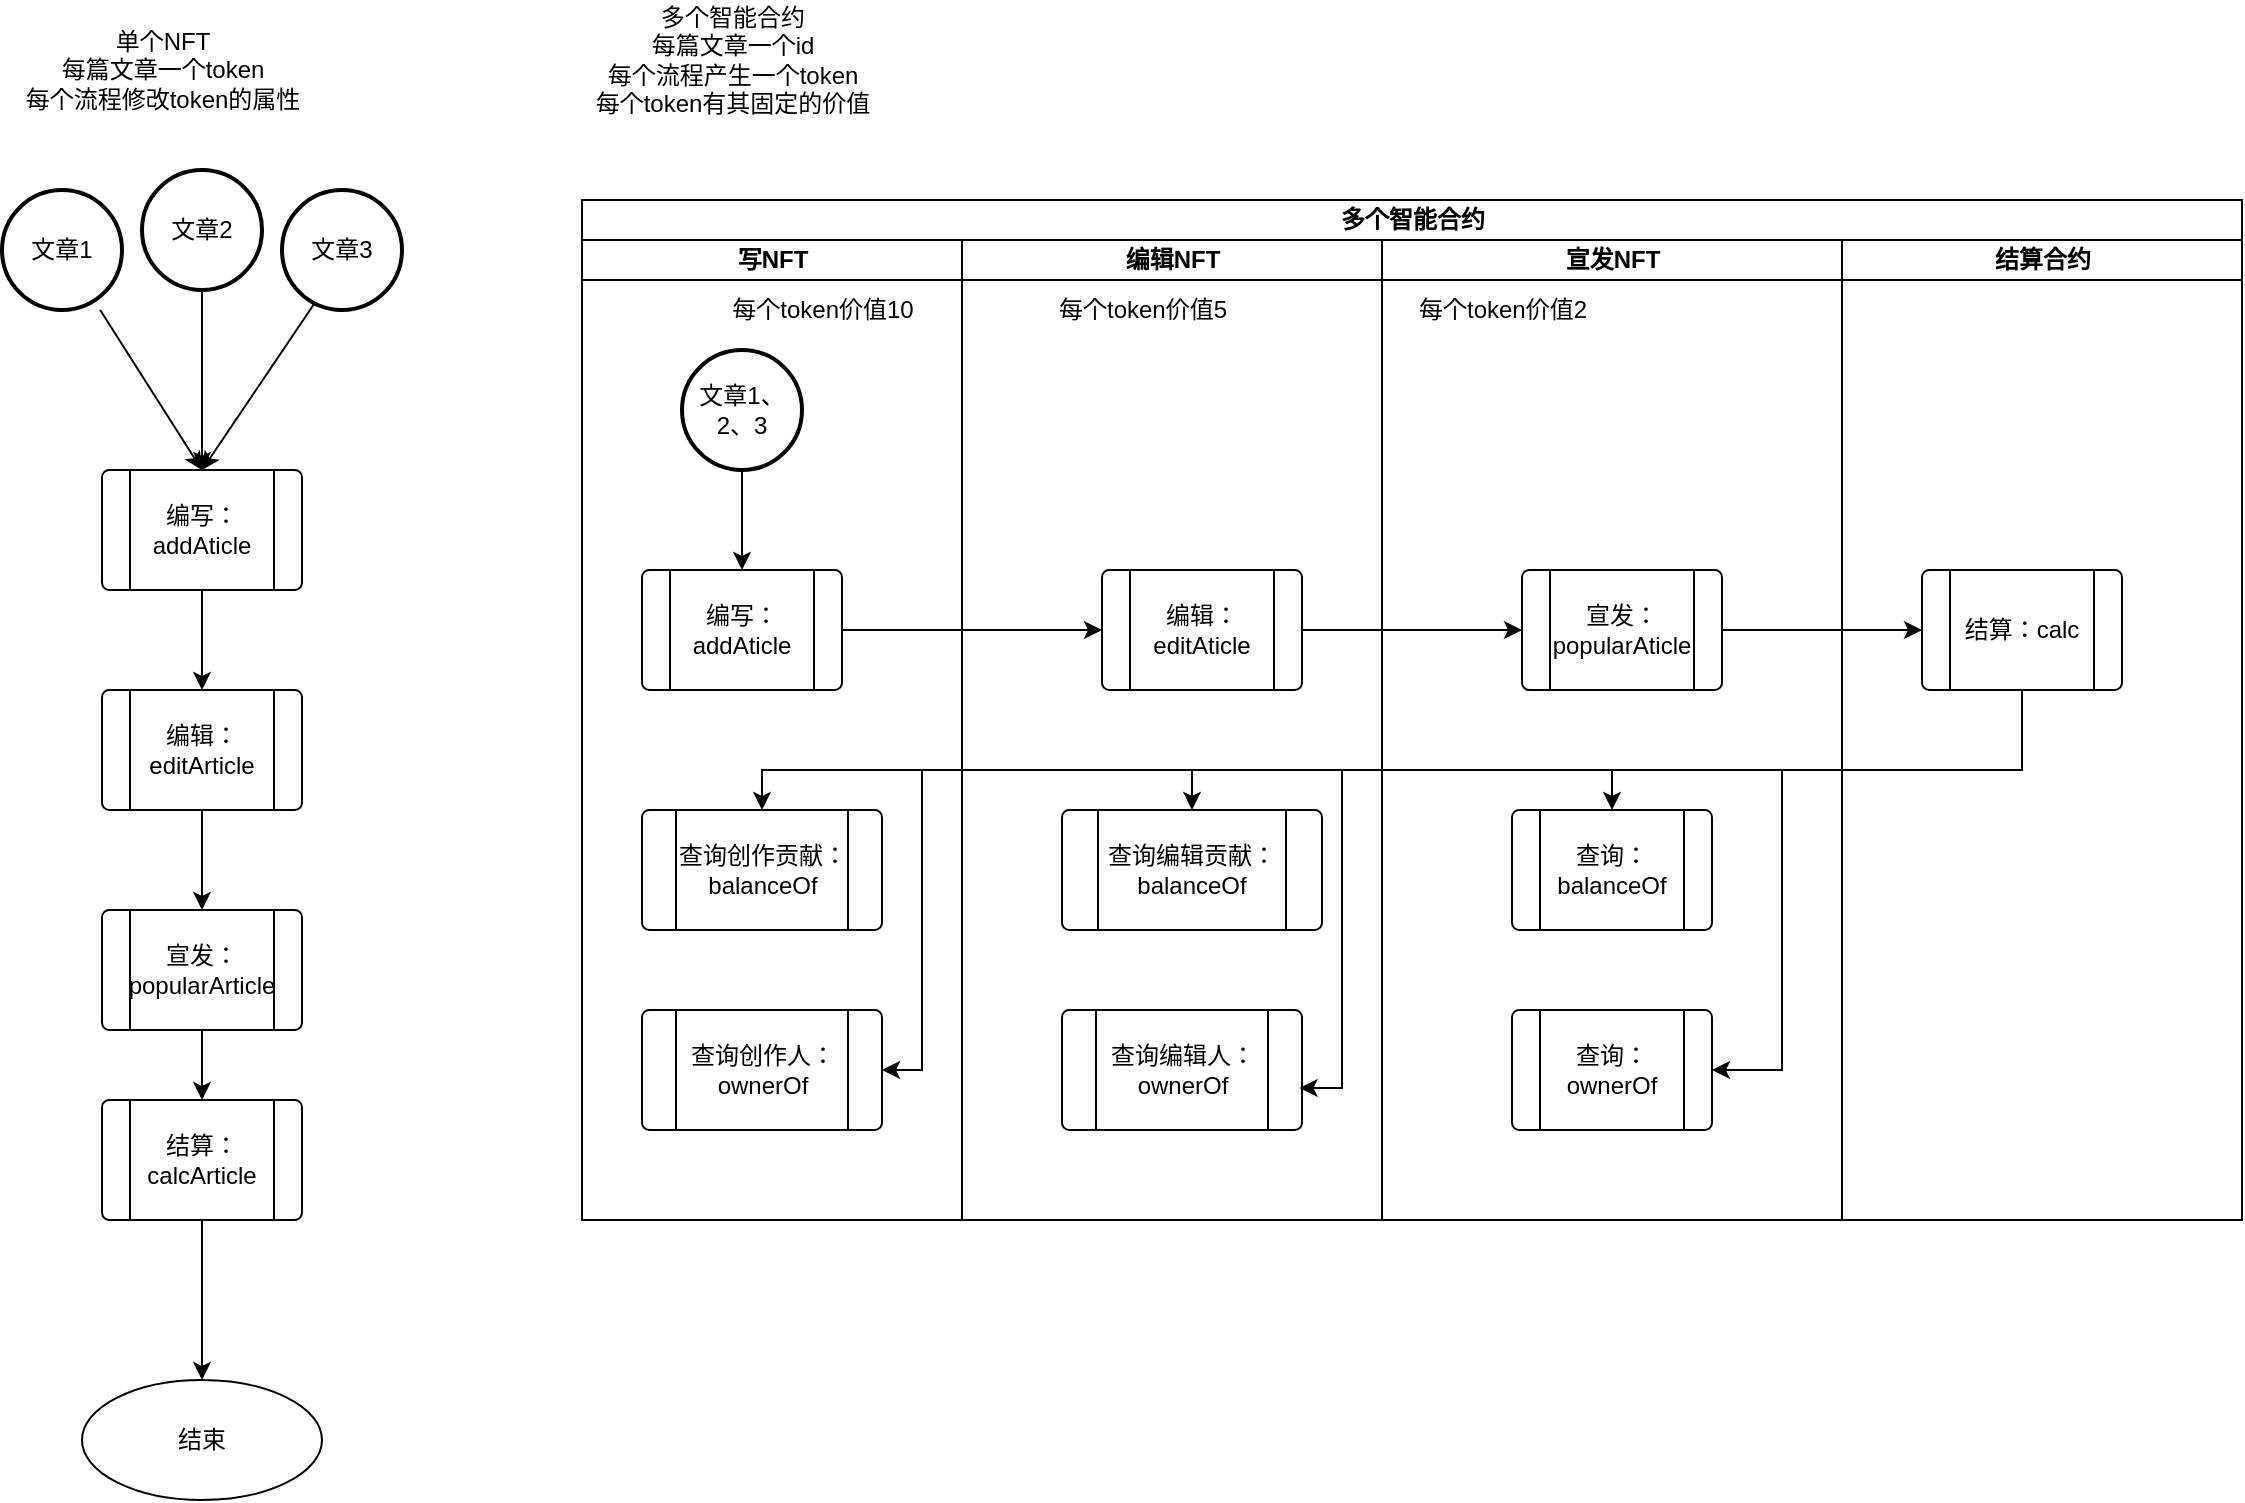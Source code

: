 <mxfile version="14.6.10" type="github">
  <diagram id="bO8thThMxF54w2DhpSRt" name="Page-1">
    <mxGraphModel dx="1695" dy="450" grid="1" gridSize="10" guides="1" tooltips="1" connect="1" arrows="1" fold="1" page="1" pageScale="1" pageWidth="827" pageHeight="1169" math="0" shadow="0">
      <root>
        <mxCell id="0" />
        <mxCell id="1" parent="0" />
        <mxCell id="TG_0mJdtD9ZKglMlRnKU-30" value="多个智能合约" style="swimlane;html=1;childLayout=stackLayout;resizeParent=1;resizeParentMax=0;startSize=20;" vertex="1" parent="1">
          <mxGeometry x="80" y="105" width="830" height="510" as="geometry" />
        </mxCell>
        <mxCell id="TG_0mJdtD9ZKglMlRnKU-31" value="写NFT" style="swimlane;html=1;startSize=20;" vertex="1" parent="TG_0mJdtD9ZKglMlRnKU-30">
          <mxGeometry y="20" width="190" height="490" as="geometry" />
        </mxCell>
        <mxCell id="TG_0mJdtD9ZKglMlRnKU-59" value="文章1、2、3" style="strokeWidth=2;html=1;shape=mxgraph.flowchart.start_2;whiteSpace=wrap;" vertex="1" parent="TG_0mJdtD9ZKglMlRnKU-31">
          <mxGeometry x="50" y="55" width="60" height="60" as="geometry" />
        </mxCell>
        <mxCell id="TG_0mJdtD9ZKglMlRnKU-60" value="编写：addAticle" style="verticalLabelPosition=middle;verticalAlign=middle;html=1;shape=process;whiteSpace=wrap;rounded=1;size=0.14;arcSize=6;labelPosition=center;align=center;" vertex="1" parent="TG_0mJdtD9ZKglMlRnKU-31">
          <mxGeometry x="30" y="165" width="100" height="60" as="geometry" />
        </mxCell>
        <mxCell id="TG_0mJdtD9ZKglMlRnKU-61" value="查询创作贡献：balanceOf" style="verticalLabelPosition=middle;verticalAlign=middle;html=1;shape=process;whiteSpace=wrap;rounded=1;size=0.14;arcSize=6;labelPosition=center;align=center;" vertex="1" parent="TG_0mJdtD9ZKglMlRnKU-31">
          <mxGeometry x="30" y="285" width="120" height="60" as="geometry" />
        </mxCell>
        <mxCell id="TG_0mJdtD9ZKglMlRnKU-62" value="查询创作人：ownerOf" style="verticalLabelPosition=middle;verticalAlign=middle;html=1;shape=process;whiteSpace=wrap;rounded=1;size=0.14;arcSize=6;labelPosition=center;align=center;" vertex="1" parent="TG_0mJdtD9ZKglMlRnKU-31">
          <mxGeometry x="30" y="385" width="120" height="60" as="geometry" />
        </mxCell>
        <mxCell id="TG_0mJdtD9ZKglMlRnKU-87" value="" style="edgeStyle=none;rounded=0;orthogonalLoop=1;jettySize=auto;html=1;entryX=0.5;entryY=0;entryDx=0;entryDy=0;" edge="1" parent="TG_0mJdtD9ZKglMlRnKU-31" source="TG_0mJdtD9ZKglMlRnKU-59" target="TG_0mJdtD9ZKglMlRnKU-60">
          <mxGeometry relative="1" as="geometry">
            <mxPoint x="80" y="85" as="targetPoint" />
          </mxGeometry>
        </mxCell>
        <mxCell id="TG_0mJdtD9ZKglMlRnKU-32" value="编辑NFT" style="swimlane;html=1;startSize=20;" vertex="1" parent="TG_0mJdtD9ZKglMlRnKU-30">
          <mxGeometry x="190" y="20" width="210" height="490" as="geometry" />
        </mxCell>
        <mxCell id="TG_0mJdtD9ZKglMlRnKU-68" value="编辑：editAticle" style="verticalLabelPosition=middle;verticalAlign=middle;html=1;shape=process;whiteSpace=wrap;rounded=1;size=0.14;arcSize=6;labelPosition=center;align=center;" vertex="1" parent="TG_0mJdtD9ZKglMlRnKU-32">
          <mxGeometry x="70" y="165" width="100" height="60" as="geometry" />
        </mxCell>
        <mxCell id="TG_0mJdtD9ZKglMlRnKU-97" value="查询编辑贡献：balanceOf" style="verticalLabelPosition=middle;verticalAlign=middle;html=1;shape=process;whiteSpace=wrap;rounded=1;size=0.14;arcSize=6;labelPosition=center;align=center;" vertex="1" parent="TG_0mJdtD9ZKglMlRnKU-32">
          <mxGeometry x="50" y="285" width="130" height="60" as="geometry" />
        </mxCell>
        <mxCell id="TG_0mJdtD9ZKglMlRnKU-99" value="查询编辑人：ownerOf" style="verticalLabelPosition=middle;verticalAlign=middle;html=1;shape=process;whiteSpace=wrap;rounded=1;size=0.14;arcSize=6;labelPosition=center;align=center;" vertex="1" parent="TG_0mJdtD9ZKglMlRnKU-32">
          <mxGeometry x="50" y="385" width="120" height="60" as="geometry" />
        </mxCell>
        <mxCell id="TG_0mJdtD9ZKglMlRnKU-39" value="宣发NFT" style="swimlane;html=1;startSize=20;" vertex="1" parent="TG_0mJdtD9ZKglMlRnKU-30">
          <mxGeometry x="400" y="20" width="230" height="490" as="geometry" />
        </mxCell>
        <mxCell id="TG_0mJdtD9ZKglMlRnKU-85" value="宣发：popularAticle" style="verticalLabelPosition=middle;verticalAlign=middle;html=1;shape=process;whiteSpace=wrap;rounded=1;size=0.14;arcSize=6;labelPosition=center;align=center;" vertex="1" parent="TG_0mJdtD9ZKglMlRnKU-39">
          <mxGeometry x="70" y="165" width="100" height="60" as="geometry" />
        </mxCell>
        <mxCell id="TG_0mJdtD9ZKglMlRnKU-98" value="查询：balanceOf" style="verticalLabelPosition=middle;verticalAlign=middle;html=1;shape=process;whiteSpace=wrap;rounded=1;size=0.14;arcSize=6;labelPosition=center;align=center;" vertex="1" parent="TG_0mJdtD9ZKglMlRnKU-39">
          <mxGeometry x="65" y="285" width="100" height="60" as="geometry" />
        </mxCell>
        <mxCell id="TG_0mJdtD9ZKglMlRnKU-100" value="查询：ownerOf" style="verticalLabelPosition=middle;verticalAlign=middle;html=1;shape=process;whiteSpace=wrap;rounded=1;size=0.14;arcSize=6;labelPosition=center;align=center;" vertex="1" parent="TG_0mJdtD9ZKglMlRnKU-39">
          <mxGeometry x="65" y="385" width="100" height="60" as="geometry" />
        </mxCell>
        <mxCell id="TG_0mJdtD9ZKglMlRnKU-111" value="每个token价值2" style="text;html=1;align=center;verticalAlign=middle;resizable=0;points=[];autosize=1;strokeColor=none;" vertex="1" parent="TG_0mJdtD9ZKglMlRnKU-39">
          <mxGeometry x="10" y="25" width="100" height="20" as="geometry" />
        </mxCell>
        <mxCell id="TG_0mJdtD9ZKglMlRnKU-40" value="结算合约" style="swimlane;html=1;startSize=20;" vertex="1" parent="TG_0mJdtD9ZKglMlRnKU-30">
          <mxGeometry x="630" y="20" width="200" height="490" as="geometry" />
        </mxCell>
        <mxCell id="TG_0mJdtD9ZKglMlRnKU-92" value="结算：calc" style="verticalLabelPosition=middle;verticalAlign=middle;html=1;shape=process;whiteSpace=wrap;rounded=1;size=0.14;arcSize=6;labelPosition=center;align=center;" vertex="1" parent="TG_0mJdtD9ZKglMlRnKU-40">
          <mxGeometry x="40" y="165" width="100" height="60" as="geometry" />
        </mxCell>
        <mxCell id="TG_0mJdtD9ZKglMlRnKU-89" value="" style="edgeStyle=none;rounded=0;orthogonalLoop=1;jettySize=auto;html=1;entryX=0;entryY=0.5;entryDx=0;entryDy=0;" edge="1" parent="TG_0mJdtD9ZKglMlRnKU-30" source="TG_0mJdtD9ZKglMlRnKU-60" target="TG_0mJdtD9ZKglMlRnKU-68">
          <mxGeometry relative="1" as="geometry">
            <mxPoint x="200" y="215" as="targetPoint" />
          </mxGeometry>
        </mxCell>
        <mxCell id="TG_0mJdtD9ZKglMlRnKU-91" value="" style="edgeStyle=none;rounded=0;orthogonalLoop=1;jettySize=auto;html=1;entryX=0;entryY=0.5;entryDx=0;entryDy=0;" edge="1" parent="TG_0mJdtD9ZKglMlRnKU-30" source="TG_0mJdtD9ZKglMlRnKU-68" target="TG_0mJdtD9ZKglMlRnKU-85">
          <mxGeometry relative="1" as="geometry">
            <mxPoint x="430" y="215" as="targetPoint" />
          </mxGeometry>
        </mxCell>
        <mxCell id="TG_0mJdtD9ZKglMlRnKU-94" value="" style="edgeStyle=none;rounded=0;orthogonalLoop=1;jettySize=auto;html=1;entryX=0;entryY=0.5;entryDx=0;entryDy=0;" edge="1" parent="TG_0mJdtD9ZKglMlRnKU-30" source="TG_0mJdtD9ZKglMlRnKU-85" target="TG_0mJdtD9ZKglMlRnKU-92">
          <mxGeometry relative="1" as="geometry">
            <mxPoint x="650" y="215" as="targetPoint" />
          </mxGeometry>
        </mxCell>
        <mxCell id="TG_0mJdtD9ZKglMlRnKU-96" value="" style="rounded=0;orthogonalLoop=1;jettySize=auto;html=1;entryX=0.5;entryY=0;entryDx=0;entryDy=0;edgeStyle=orthogonalEdgeStyle;" edge="1" parent="TG_0mJdtD9ZKglMlRnKU-30" source="TG_0mJdtD9ZKglMlRnKU-92" target="TG_0mJdtD9ZKglMlRnKU-98">
          <mxGeometry relative="1" as="geometry">
            <mxPoint x="720" y="325" as="targetPoint" />
            <Array as="points">
              <mxPoint x="720" y="285" />
              <mxPoint x="515" y="285" />
            </Array>
          </mxGeometry>
        </mxCell>
        <mxCell id="TG_0mJdtD9ZKglMlRnKU-104" value="" style="edgeStyle=none;rounded=0;orthogonalLoop=1;jettySize=auto;html=1;entryX=0.5;entryY=0;entryDx=0;entryDy=0;" edge="1" parent="TG_0mJdtD9ZKglMlRnKU-30" target="TG_0mJdtD9ZKglMlRnKU-97">
          <mxGeometry relative="1" as="geometry">
            <mxPoint x="305" y="285" as="sourcePoint" />
            <mxPoint x="80" y="185" as="targetPoint" />
            <Array as="points" />
          </mxGeometry>
        </mxCell>
        <mxCell id="TG_0mJdtD9ZKglMlRnKU-105" value="" style="edgeStyle=none;rounded=0;orthogonalLoop=1;jettySize=auto;html=1;entryX=1;entryY=0.5;entryDx=0;entryDy=0;" edge="1" parent="TG_0mJdtD9ZKglMlRnKU-30" target="TG_0mJdtD9ZKglMlRnKU-62">
          <mxGeometry relative="1" as="geometry">
            <mxPoint x="170" y="285" as="sourcePoint" />
            <mxPoint x="390" y="330" as="targetPoint" />
            <Array as="points">
              <mxPoint x="170" y="435" />
            </Array>
          </mxGeometry>
        </mxCell>
        <mxCell id="TG_0mJdtD9ZKglMlRnKU-106" value="" style="edgeStyle=none;rounded=0;orthogonalLoop=1;jettySize=auto;html=1;entryX=0.99;entryY=0.65;entryDx=0;entryDy=0;entryPerimeter=0;" edge="1" parent="TG_0mJdtD9ZKglMlRnKU-30" target="TG_0mJdtD9ZKglMlRnKU-99">
          <mxGeometry relative="1" as="geometry">
            <mxPoint x="380" y="285" as="sourcePoint" />
            <mxPoint x="390" y="330" as="targetPoint" />
            <Array as="points">
              <mxPoint x="380" y="444" />
            </Array>
          </mxGeometry>
        </mxCell>
        <mxCell id="TG_0mJdtD9ZKglMlRnKU-107" value="" style="edgeStyle=none;rounded=0;orthogonalLoop=1;jettySize=auto;html=1;entryX=1;entryY=0.5;entryDx=0;entryDy=0;" edge="1" parent="TG_0mJdtD9ZKglMlRnKU-30" target="TG_0mJdtD9ZKglMlRnKU-100">
          <mxGeometry relative="1" as="geometry">
            <mxPoint x="600" y="285" as="sourcePoint" />
            <mxPoint x="439" y="469" as="targetPoint" />
            <Array as="points">
              <mxPoint x="600" y="375" />
              <mxPoint x="600" y="435" />
            </Array>
          </mxGeometry>
        </mxCell>
        <mxCell id="TG_0mJdtD9ZKglMlRnKU-35" value="文章1" style="strokeWidth=2;html=1;shape=mxgraph.flowchart.start_2;whiteSpace=wrap;" vertex="1" parent="1">
          <mxGeometry x="-210" y="100" width="60" height="60" as="geometry" />
        </mxCell>
        <mxCell id="TG_0mJdtD9ZKglMlRnKU-46" value="" style="rounded=0;orthogonalLoop=1;jettySize=auto;html=1;entryX=0.5;entryY=0;entryDx=0;entryDy=0;" edge="1" parent="1" source="TG_0mJdtD9ZKglMlRnKU-35" target="TG_0mJdtD9ZKglMlRnKU-41">
          <mxGeometry relative="1" as="geometry">
            <mxPoint x="150" y="170" as="targetPoint" />
          </mxGeometry>
        </mxCell>
        <mxCell id="TG_0mJdtD9ZKglMlRnKU-37" value="文章2" style="strokeWidth=2;html=1;shape=mxgraph.flowchart.start_2;whiteSpace=wrap;" vertex="1" parent="1">
          <mxGeometry x="-140" y="90" width="60" height="60" as="geometry" />
        </mxCell>
        <mxCell id="TG_0mJdtD9ZKglMlRnKU-48" value="" style="rounded=0;orthogonalLoop=1;jettySize=auto;html=1;entryX=0.5;entryY=0;entryDx=0;entryDy=0;" edge="1" parent="1" source="TG_0mJdtD9ZKglMlRnKU-37" target="TG_0mJdtD9ZKglMlRnKU-41">
          <mxGeometry relative="1" as="geometry">
            <mxPoint x="150" y="310" as="targetPoint" />
          </mxGeometry>
        </mxCell>
        <mxCell id="TG_0mJdtD9ZKglMlRnKU-38" value="文章3" style="strokeWidth=2;html=1;shape=mxgraph.flowchart.start_2;whiteSpace=wrap;" vertex="1" parent="1">
          <mxGeometry x="-70" y="100" width="60" height="60" as="geometry" />
        </mxCell>
        <mxCell id="TG_0mJdtD9ZKglMlRnKU-50" value="" style="rounded=0;orthogonalLoop=1;jettySize=auto;html=1;entryX=0.5;entryY=0;entryDx=0;entryDy=0;exitX=0.267;exitY=0.95;exitDx=0;exitDy=0;exitPerimeter=0;" edge="1" parent="1" source="TG_0mJdtD9ZKglMlRnKU-38" target="TG_0mJdtD9ZKglMlRnKU-41">
          <mxGeometry relative="1" as="geometry">
            <mxPoint x="140" y="440" as="targetPoint" />
          </mxGeometry>
        </mxCell>
        <mxCell id="TG_0mJdtD9ZKglMlRnKU-41" value="编写：addAticle" style="verticalLabelPosition=middle;verticalAlign=middle;html=1;shape=process;whiteSpace=wrap;rounded=1;size=0.14;arcSize=6;labelPosition=center;align=center;" vertex="1" parent="1">
          <mxGeometry x="-160" y="240" width="100" height="60" as="geometry" />
        </mxCell>
        <mxCell id="TG_0mJdtD9ZKglMlRnKU-44" value="" style="edgeStyle=orthogonalEdgeStyle;rounded=0;orthogonalLoop=1;jettySize=auto;html=1;" edge="1" parent="1" source="TG_0mJdtD9ZKglMlRnKU-41">
          <mxGeometry relative="1" as="geometry">
            <mxPoint x="-110" y="350" as="targetPoint" />
          </mxGeometry>
        </mxCell>
        <mxCell id="TG_0mJdtD9ZKglMlRnKU-53" value="" style="edgeStyle=none;rounded=0;orthogonalLoop=1;jettySize=auto;html=1;" edge="1" parent="1" source="TG_0mJdtD9ZKglMlRnKU-51" target="TG_0mJdtD9ZKglMlRnKU-52">
          <mxGeometry relative="1" as="geometry" />
        </mxCell>
        <mxCell id="TG_0mJdtD9ZKglMlRnKU-51" value="编辑：&lt;br&gt;editArticle" style="verticalLabelPosition=middle;verticalAlign=middle;html=1;shape=process;whiteSpace=wrap;rounded=1;size=0.14;arcSize=6;labelPosition=center;align=center;" vertex="1" parent="1">
          <mxGeometry x="-160" y="350" width="100" height="60" as="geometry" />
        </mxCell>
        <mxCell id="TG_0mJdtD9ZKglMlRnKU-55" value="" style="edgeStyle=none;rounded=0;orthogonalLoop=1;jettySize=auto;html=1;" edge="1" parent="1" source="TG_0mJdtD9ZKglMlRnKU-52" target="TG_0mJdtD9ZKglMlRnKU-54">
          <mxGeometry relative="1" as="geometry" />
        </mxCell>
        <mxCell id="TG_0mJdtD9ZKglMlRnKU-52" value="宣发：&lt;br&gt;popularArticle" style="verticalLabelPosition=middle;verticalAlign=middle;html=1;shape=process;whiteSpace=wrap;rounded=1;size=0.14;arcSize=6;labelPosition=center;align=center;" vertex="1" parent="1">
          <mxGeometry x="-160" y="460" width="100" height="60" as="geometry" />
        </mxCell>
        <mxCell id="TG_0mJdtD9ZKglMlRnKU-57" value="" style="edgeStyle=none;rounded=0;orthogonalLoop=1;jettySize=auto;html=1;" edge="1" parent="1" source="TG_0mJdtD9ZKglMlRnKU-54" target="TG_0mJdtD9ZKglMlRnKU-56">
          <mxGeometry relative="1" as="geometry" />
        </mxCell>
        <mxCell id="TG_0mJdtD9ZKglMlRnKU-54" value="结算：&lt;br&gt;calcArticle" style="verticalLabelPosition=middle;verticalAlign=middle;html=1;shape=process;whiteSpace=wrap;rounded=1;size=0.14;arcSize=6;labelPosition=center;align=center;" vertex="1" parent="1">
          <mxGeometry x="-160" y="555" width="100" height="60" as="geometry" />
        </mxCell>
        <mxCell id="TG_0mJdtD9ZKglMlRnKU-56" value="结束" style="ellipse;whiteSpace=wrap;html=1;rounded=1;arcSize=6;" vertex="1" parent="1">
          <mxGeometry x="-170" y="695" width="120" height="60" as="geometry" />
        </mxCell>
        <mxCell id="TG_0mJdtD9ZKglMlRnKU-58" value="单个NFT&lt;br&gt;每篇文章一个token&lt;br&gt;每个流程修改token的属性" style="text;html=1;align=center;verticalAlign=middle;resizable=0;points=[];autosize=1;strokeColor=none;" vertex="1" parent="1">
          <mxGeometry x="-205" y="15" width="150" height="50" as="geometry" />
        </mxCell>
        <mxCell id="TG_0mJdtD9ZKglMlRnKU-102" value="" style="edgeStyle=orthogonalEdgeStyle;rounded=0;orthogonalLoop=1;jettySize=auto;html=1;entryX=0.5;entryY=0;entryDx=0;entryDy=0;" edge="1" parent="1" target="TG_0mJdtD9ZKglMlRnKU-61">
          <mxGeometry relative="1" as="geometry">
            <mxPoint x="800" y="350" as="sourcePoint" />
            <mxPoint x="160" y="260" as="targetPoint" />
            <Array as="points">
              <mxPoint x="800" y="390" />
              <mxPoint x="170" y="390" />
            </Array>
          </mxGeometry>
        </mxCell>
        <mxCell id="TG_0mJdtD9ZKglMlRnKU-108" value="多个智能合约&lt;br&gt;每篇文章一个id&lt;br&gt;每个流程产生一个token&lt;br&gt;每个token有其固定的价值" style="text;html=1;align=center;verticalAlign=middle;resizable=0;points=[];autosize=1;strokeColor=none;" vertex="1" parent="1">
          <mxGeometry x="80" y="5" width="150" height="60" as="geometry" />
        </mxCell>
        <mxCell id="TG_0mJdtD9ZKglMlRnKU-109" value="每个token价值10" style="text;html=1;align=center;verticalAlign=middle;resizable=0;points=[];autosize=1;strokeColor=none;" vertex="1" parent="1">
          <mxGeometry x="145" y="150" width="110" height="20" as="geometry" />
        </mxCell>
        <mxCell id="TG_0mJdtD9ZKglMlRnKU-110" value="每个token价值5" style="text;html=1;align=center;verticalAlign=middle;resizable=0;points=[];autosize=1;strokeColor=none;" vertex="1" parent="1">
          <mxGeometry x="310" y="150" width="100" height="20" as="geometry" />
        </mxCell>
      </root>
    </mxGraphModel>
  </diagram>
</mxfile>
